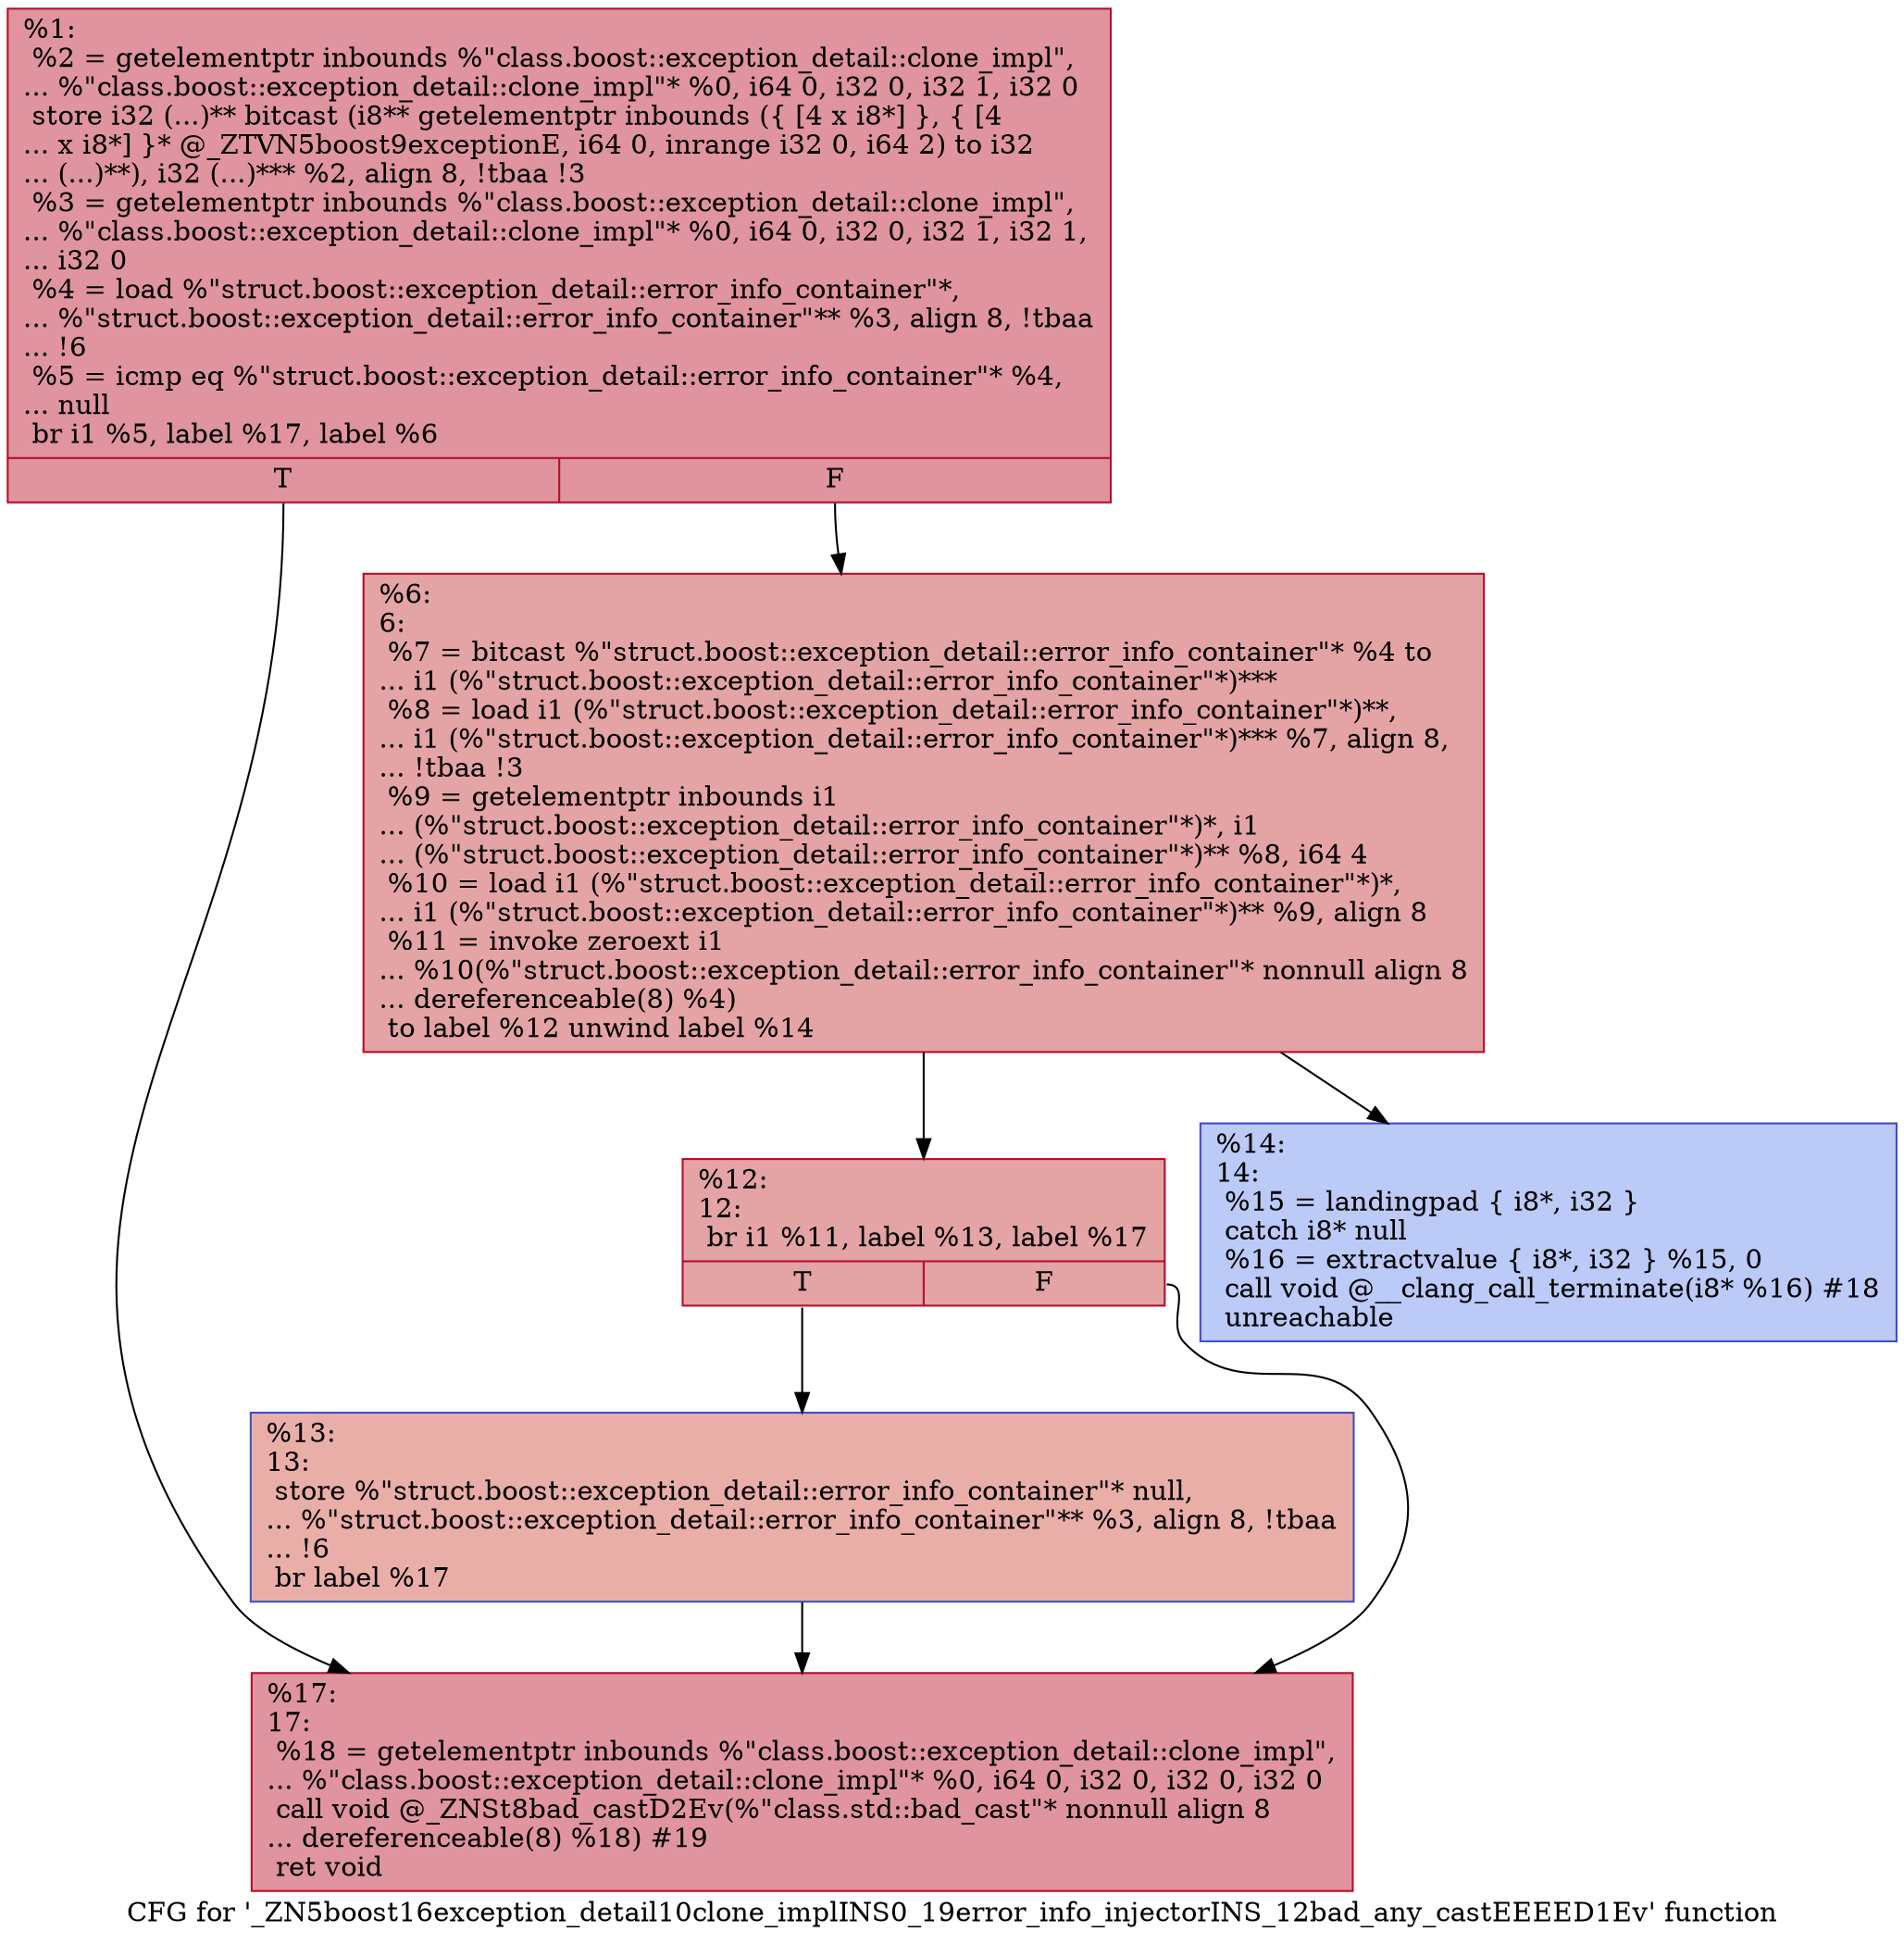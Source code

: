 digraph "CFG for '_ZN5boost16exception_detail10clone_implINS0_19error_info_injectorINS_12bad_any_castEEEED1Ev' function" {
	label="CFG for '_ZN5boost16exception_detail10clone_implINS0_19error_info_injectorINS_12bad_any_castEEEED1Ev' function";

	Node0x5594cc433b80 [shape=record,color="#b70d28ff", style=filled, fillcolor="#b70d2870",label="{%1:\l  %2 = getelementptr inbounds %\"class.boost::exception_detail::clone_impl\",\l... %\"class.boost::exception_detail::clone_impl\"* %0, i64 0, i32 0, i32 1, i32 0\l  store i32 (...)** bitcast (i8** getelementptr inbounds (\{ [4 x i8*] \}, \{ [4\l... x i8*] \}* @_ZTVN5boost9exceptionE, i64 0, inrange i32 0, i64 2) to i32\l... (...)**), i32 (...)*** %2, align 8, !tbaa !3\l  %3 = getelementptr inbounds %\"class.boost::exception_detail::clone_impl\",\l... %\"class.boost::exception_detail::clone_impl\"* %0, i64 0, i32 0, i32 1, i32 1,\l... i32 0\l  %4 = load %\"struct.boost::exception_detail::error_info_container\"*,\l... %\"struct.boost::exception_detail::error_info_container\"** %3, align 8, !tbaa\l... !6\l  %5 = icmp eq %\"struct.boost::exception_detail::error_info_container\"* %4,\l... null\l  br i1 %5, label %17, label %6\l|{<s0>T|<s1>F}}"];
	Node0x5594cc433b80:s0 -> Node0x5594cc433f30;
	Node0x5594cc433b80:s1 -> Node0x5594cc433f80;
	Node0x5594cc433f80 [shape=record,color="#b70d28ff", style=filled, fillcolor="#c32e3170",label="{%6:\l6:                                                \l  %7 = bitcast %\"struct.boost::exception_detail::error_info_container\"* %4 to\l... i1 (%\"struct.boost::exception_detail::error_info_container\"*)***\l  %8 = load i1 (%\"struct.boost::exception_detail::error_info_container\"*)**,\l... i1 (%\"struct.boost::exception_detail::error_info_container\"*)*** %7, align 8,\l... !tbaa !3\l  %9 = getelementptr inbounds i1\l... (%\"struct.boost::exception_detail::error_info_container\"*)*, i1\l... (%\"struct.boost::exception_detail::error_info_container\"*)** %8, i64 4\l  %10 = load i1 (%\"struct.boost::exception_detail::error_info_container\"*)*,\l... i1 (%\"struct.boost::exception_detail::error_info_container\"*)** %9, align 8\l  %11 = invoke zeroext i1\l... %10(%\"struct.boost::exception_detail::error_info_container\"* nonnull align 8\l... dereferenceable(8) %4)\l          to label %12 unwind label %14\l}"];
	Node0x5594cc433f80 -> Node0x5594cc433e50;
	Node0x5594cc433f80 -> Node0x5594cc434290;
	Node0x5594cc433e50 [shape=record,color="#b70d28ff", style=filled, fillcolor="#c32e3170",label="{%12:\l12:                                               \l  br i1 %11, label %13, label %17\l|{<s0>T|<s1>F}}"];
	Node0x5594cc433e50:s0 -> Node0x5594cc434410;
	Node0x5594cc433e50:s1 -> Node0x5594cc433f30;
	Node0x5594cc434410 [shape=record,color="#3d50c3ff", style=filled, fillcolor="#d0473d70",label="{%13:\l13:                                               \l  store %\"struct.boost::exception_detail::error_info_container\"* null,\l... %\"struct.boost::exception_detail::error_info_container\"** %3, align 8, !tbaa\l... !6\l  br label %17\l}"];
	Node0x5594cc434410 -> Node0x5594cc433f30;
	Node0x5594cc434290 [shape=record,color="#3d50c3ff", style=filled, fillcolor="#6687ed70",label="{%14:\l14:                                               \l  %15 = landingpad \{ i8*, i32 \}\l          catch i8* null\l  %16 = extractvalue \{ i8*, i32 \} %15, 0\l  call void @__clang_call_terminate(i8* %16) #18\l  unreachable\l}"];
	Node0x5594cc433f30 [shape=record,color="#b70d28ff", style=filled, fillcolor="#b70d2870",label="{%17:\l17:                                               \l  %18 = getelementptr inbounds %\"class.boost::exception_detail::clone_impl\",\l... %\"class.boost::exception_detail::clone_impl\"* %0, i64 0, i32 0, i32 0, i32 0\l  call void @_ZNSt8bad_castD2Ev(%\"class.std::bad_cast\"* nonnull align 8\l... dereferenceable(8) %18) #19\l  ret void\l}"];
}
